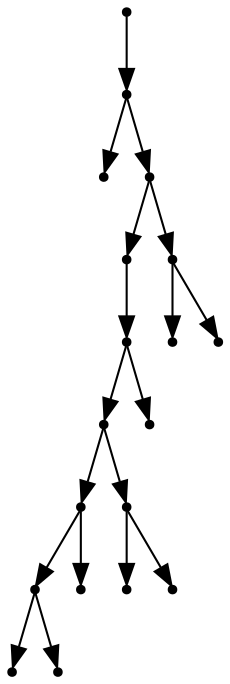 digraph {
  18 [shape=point];
  17 [shape=point];
  0 [shape=point];
  16 [shape=point];
  12 [shape=point];
  11 [shape=point];
  9 [shape=point];
  5 [shape=point];
  3 [shape=point];
  1 [shape=point];
  2 [shape=point];
  4 [shape=point];
  8 [shape=point];
  6 [shape=point];
  7 [shape=point];
  10 [shape=point];
  15 [shape=point];
  13 [shape=point];
  14 [shape=point];
18 -> 17;
17 -> 0;
17 -> 16;
16 -> 12;
12 -> 11;
11 -> 9;
9 -> 5;
5 -> 3;
3 -> 1;
3 -> 2;
5 -> 4;
9 -> 8;
8 -> 6;
8 -> 7;
11 -> 10;
16 -> 15;
15 -> 13;
15 -> 14;
}
